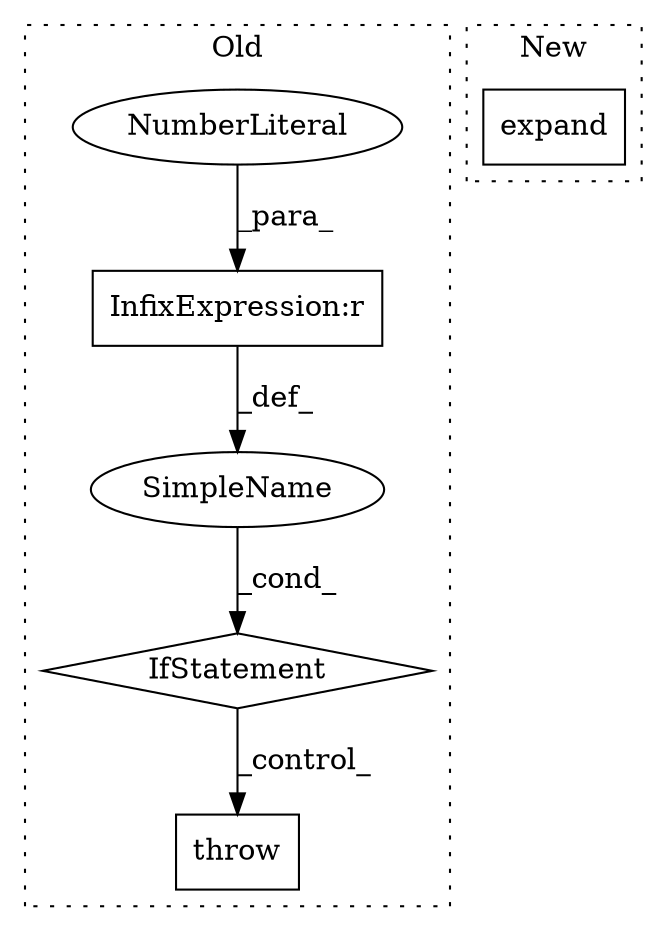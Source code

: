 digraph G {
subgraph cluster0 {
1 [label="throw" a="53" s="22950" l="6" shape="box"];
3 [label="IfStatement" a="25" s="22848,22892" l="4,2" shape="diamond"];
4 [label="SimpleName" a="42" s="" l="" shape="ellipse"];
5 [label="InfixExpression:r" a="27" s="22863" l="4" shape="box"];
6 [label="NumberLiteral" a="34" s="22867" l="1" shape="ellipse"];
label = "Old";
style="dotted";
}
subgraph cluster1 {
2 [label="expand" a="32" s="23185,23257" l="7,1" shape="box"];
label = "New";
style="dotted";
}
3 -> 1 [label="_control_"];
4 -> 3 [label="_cond_"];
5 -> 4 [label="_def_"];
6 -> 5 [label="_para_"];
}